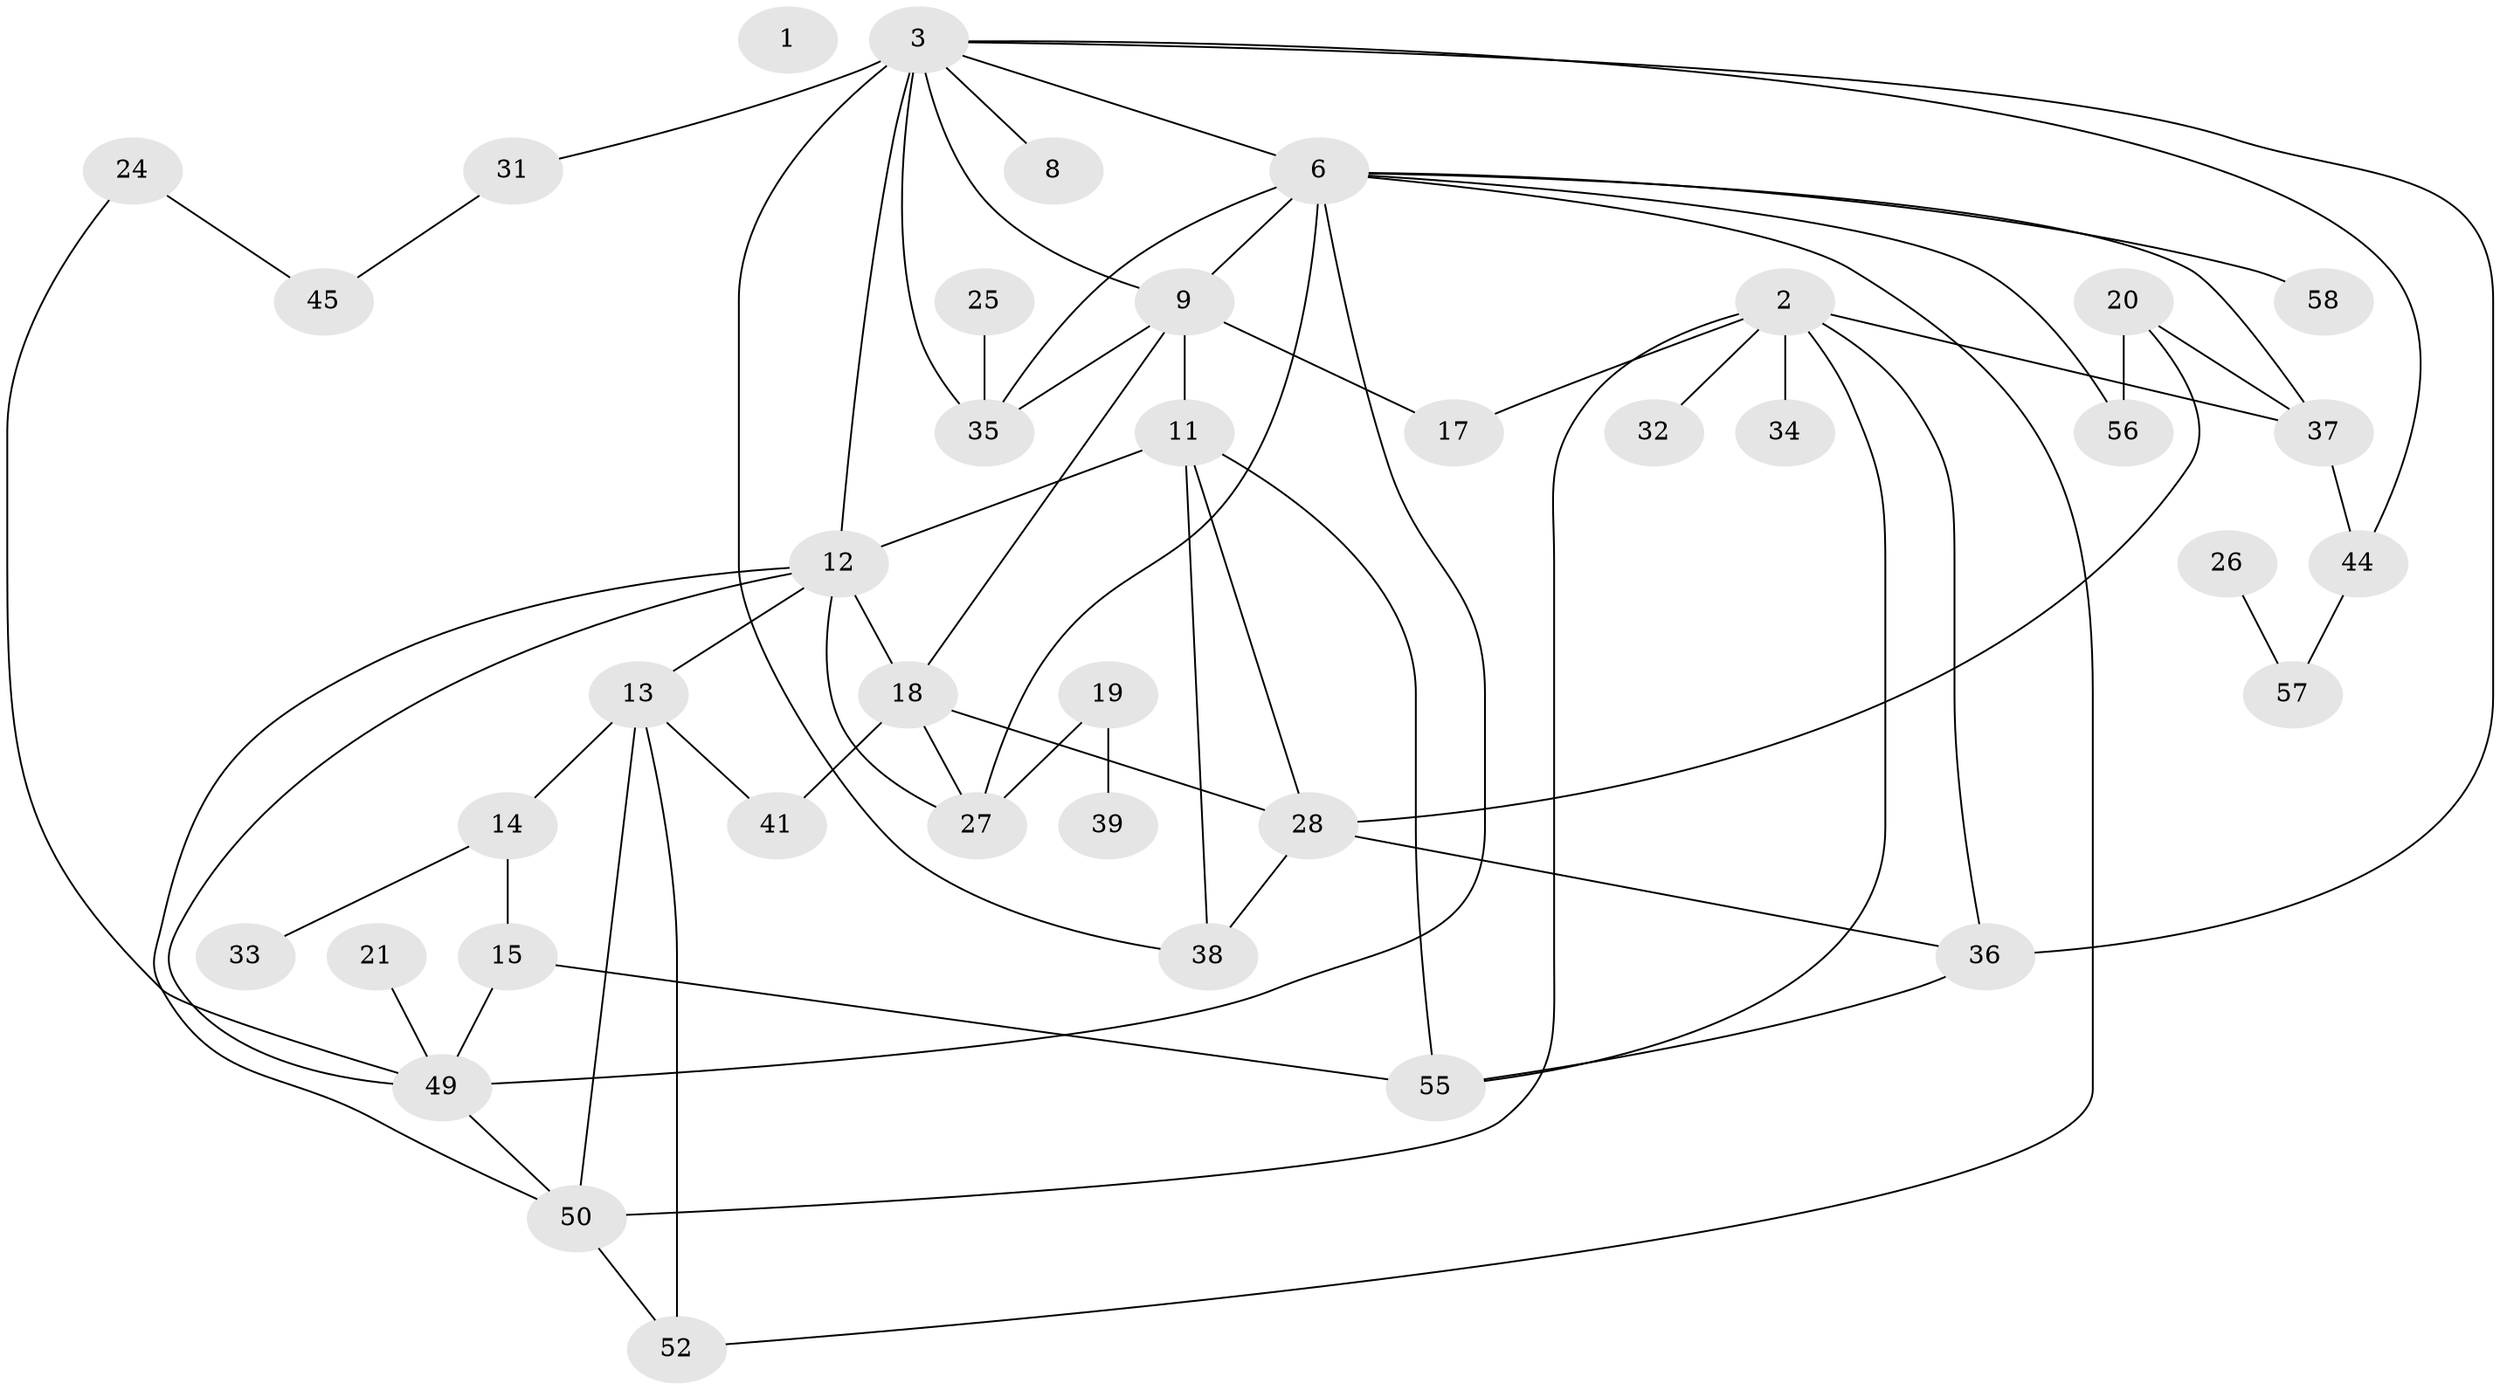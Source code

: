 // original degree distribution, {0: 0.017241379310344827, 3: 0.2413793103448276, 5: 0.13793103448275862, 1: 0.1724137931034483, 4: 0.15517241379310345, 2: 0.20689655172413793, 6: 0.06896551724137931}
// Generated by graph-tools (version 1.1) at 2025/16/03/04/25 18:16:33]
// undirected, 40 vertices, 66 edges
graph export_dot {
graph [start="1"]
  node [color=gray90,style=filled];
  1;
  2 [super="+4+53+54"];
  3 [super="+5+7+40+42+51"];
  6 [super="+16+23+46+48"];
  8 [super="+22"];
  9 [super="+10+43"];
  11 [super="+30+47"];
  12 [super="+29"];
  13;
  14;
  15;
  17;
  18;
  19;
  20;
  21;
  24;
  25;
  26;
  27;
  28;
  31;
  32;
  33;
  34;
  35;
  36;
  37;
  38;
  39;
  41;
  44;
  45;
  49;
  50;
  52;
  55;
  56;
  57;
  58;
  2 -- 17;
  2 -- 34 [weight=2];
  2 -- 32;
  2 -- 50;
  2 -- 36;
  2 -- 37;
  2 -- 55;
  3 -- 35 [weight=2];
  3 -- 44;
  3 -- 38;
  3 -- 8;
  3 -- 12;
  3 -- 31;
  3 -- 36;
  3 -- 6;
  3 -- 9;
  6 -- 35;
  6 -- 52;
  6 -- 56;
  6 -- 58;
  6 -- 27;
  6 -- 49;
  6 -- 37;
  6 -- 9 [weight=2];
  9 -- 18;
  9 -- 17;
  9 -- 11;
  9 -- 35;
  11 -- 28;
  11 -- 38;
  11 -- 12;
  11 -- 55;
  12 -- 49;
  12 -- 18;
  12 -- 50;
  12 -- 27;
  12 -- 13;
  13 -- 14;
  13 -- 41;
  13 -- 50;
  13 -- 52;
  14 -- 15;
  14 -- 33;
  15 -- 49;
  15 -- 55;
  18 -- 27;
  18 -- 28;
  18 -- 41;
  19 -- 27;
  19 -- 39;
  20 -- 28;
  20 -- 37;
  20 -- 56;
  21 -- 49;
  24 -- 45;
  24 -- 49;
  25 -- 35;
  26 -- 57;
  28 -- 36;
  28 -- 38;
  31 -- 45;
  36 -- 55;
  37 -- 44;
  44 -- 57;
  49 -- 50;
  50 -- 52;
}
